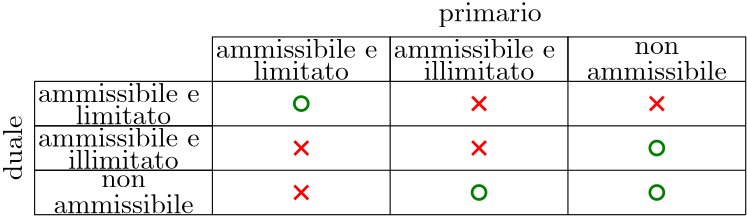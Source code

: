 <?xml version="1.0"?>
<!DOCTYPE ipe SYSTEM "ipe.dtd">
<ipe version="70218" creator="Ipe 7.2.28">
<info created="D:20250503191859" modified="D:20250503191859"/>
<ipestyle name="basic">
<symbol name="arrow/arc(spx)">
<path stroke="sym-stroke" fill="sym-stroke" pen="sym-pen">
0 0 m
-1 0.333 l
-1 -0.333 l
h
</path>
</symbol>
<symbol name="arrow/farc(spx)">
<path stroke="sym-stroke" fill="white" pen="sym-pen">
0 0 m
-1 0.333 l
-1 -0.333 l
h
</path>
</symbol>
<symbol name="arrow/ptarc(spx)">
<path stroke="sym-stroke" fill="sym-stroke" pen="sym-pen">
0 0 m
-1 0.333 l
-0.8 0 l
-1 -0.333 l
h
</path>
</symbol>
<symbol name="arrow/fptarc(spx)">
<path stroke="sym-stroke" fill="white" pen="sym-pen">
0 0 m
-1 0.333 l
-0.8 0 l
-1 -0.333 l
h
</path>
</symbol>
<symbol name="mark/circle(sx)" transformations="translations">
<path fill="sym-stroke">
0.6 0 0 0.6 0 0 e
0.4 0 0 0.4 0 0 e
</path>
</symbol>
<symbol name="mark/disk(sx)" transformations="translations">
<path fill="sym-stroke">
0.6 0 0 0.6 0 0 e
</path>
</symbol>
<symbol name="mark/fdisk(sfx)" transformations="translations">
<group>
<path fill="sym-fill">
0.5 0 0 0.5 0 0 e
</path>
<path fill="sym-stroke" fillrule="eofill">
0.6 0 0 0.6 0 0 e
0.4 0 0 0.4 0 0 e
</path>
</group>
</symbol>
<symbol name="mark/box(sx)" transformations="translations">
<path fill="sym-stroke" fillrule="eofill">
-0.6 -0.6 m
0.6 -0.6 l
0.6 0.6 l
-0.6 0.6 l
h
-0.4 -0.4 m
0.4 -0.4 l
0.4 0.4 l
-0.4 0.4 l
h
</path>
</symbol>
<symbol name="mark/square(sx)" transformations="translations">
<path fill="sym-stroke">
-0.6 -0.6 m
0.6 -0.6 l
0.6 0.6 l
-0.6 0.6 l
h
</path>
</symbol>
<symbol name="mark/fsquare(sfx)" transformations="translations">
<group>
<path fill="sym-fill">
-0.5 -0.5 m
0.5 -0.5 l
0.5 0.5 l
-0.5 0.5 l
h
</path>
<path fill="sym-stroke" fillrule="eofill">
-0.6 -0.6 m
0.6 -0.6 l
0.6 0.6 l
-0.6 0.6 l
h
-0.4 -0.4 m
0.4 -0.4 l
0.4 0.4 l
-0.4 0.4 l
h
</path>
</group>
</symbol>
<symbol name="mark/cross(sx)" transformations="translations">
<group>
<path fill="sym-stroke">
-0.43 -0.57 m
0.57 0.43 l
0.43 0.57 l
-0.57 -0.43 l
h
</path>
<path fill="sym-stroke">
-0.43 0.57 m
0.57 -0.43 l
0.43 -0.57 l
-0.57 0.43 l
h
</path>
</group>
</symbol>
<symbol name="arrow/fnormal(spx)">
<path stroke="sym-stroke" fill="white" pen="sym-pen">
0 0 m
-1 0.333 l
-1 -0.333 l
h
</path>
</symbol>
<symbol name="arrow/pointed(spx)">
<path stroke="sym-stroke" fill="sym-stroke" pen="sym-pen">
0 0 m
-1 0.333 l
-0.8 0 l
-1 -0.333 l
h
</path>
</symbol>
<symbol name="arrow/fpointed(spx)">
<path stroke="sym-stroke" fill="white" pen="sym-pen">
0 0 m
-1 0.333 l
-0.8 0 l
-1 -0.333 l
h
</path>
</symbol>
<symbol name="arrow/linear(spx)">
<path stroke="sym-stroke" pen="sym-pen">
-1 0.333 m
0 0 l
-1 -0.333 l
</path>
</symbol>
<symbol name="arrow/fdouble(spx)">
<path stroke="sym-stroke" fill="white" pen="sym-pen">
0 0 m
-1 0.333 l
-1 -0.333 l
h
-1 0 m
-2 0.333 l
-2 -0.333 l
h
</path>
</symbol>
<symbol name="arrow/double(spx)">
<path stroke="sym-stroke" fill="sym-stroke" pen="sym-pen">
0 0 m
-1 0.333 l
-1 -0.333 l
h
-1 0 m
-2 0.333 l
-2 -0.333 l
h
</path>
</symbol>
<symbol name="arrow/mid-normal(spx)">
<path stroke="sym-stroke" fill="sym-stroke" pen="sym-pen">
0.5 0 m
-0.5 0.333 l
-0.5 -0.333 l
h
</path>
</symbol>
<symbol name="arrow/mid-fnormal(spx)">
<path stroke="sym-stroke" fill="white" pen="sym-pen">
0.5 0 m
-0.5 0.333 l
-0.5 -0.333 l
h
</path>
</symbol>
<symbol name="arrow/mid-pointed(spx)">
<path stroke="sym-stroke" fill="sym-stroke" pen="sym-pen">
0.5 0 m
-0.5 0.333 l
-0.3 0 l
-0.5 -0.333 l
h
</path>
</symbol>
<symbol name="arrow/mid-fpointed(spx)">
<path stroke="sym-stroke" fill="white" pen="sym-pen">
0.5 0 m
-0.5 0.333 l
-0.3 0 l
-0.5 -0.333 l
h
</path>
</symbol>
<symbol name="arrow/mid-double(spx)">
<path stroke="sym-stroke" fill="sym-stroke" pen="sym-pen">
1 0 m
0 0.333 l
0 -0.333 l
h
0 0 m
-1 0.333 l
-1 -0.333 l
h
</path>
</symbol>
<symbol name="arrow/mid-fdouble(spx)">
<path stroke="sym-stroke" fill="white" pen="sym-pen">
1 0 m
0 0.333 l
0 -0.333 l
h
0 0 m
-1 0.333 l
-1 -0.333 l
h
</path>
</symbol>
<anglesize name="22.5 deg" value="22.5"/>
<anglesize name="30 deg" value="30"/>
<anglesize name="45 deg" value="45"/>
<anglesize name="60 deg" value="60"/>
<anglesize name="90 deg" value="90"/>
<arrowsize name="large" value="10"/>
<arrowsize name="small" value="5"/>
<arrowsize name="tiny" value="3"/>
<color name="blue" value="0 0 1"/>
<color name="brown" value="0.647 0.165 0.165"/>
<color name="darkblue" value="0 0 0.545"/>
<color name="darkcyan" value="0 0.545 0.545"/>
<color name="darkgray" value="0.663"/>
<color name="darkgreen" value="0 0.392 0"/>
<color name="darkmagenta" value="0.545 0 0.545"/>
<color name="darkorange" value="1 0.549 0"/>
<color name="darkred" value="0.545 0 0"/>
<color name="gold" value="1 0.843 0"/>
<color name="gray" value="0.745"/>
<color name="green" value="0 1 0"/>
<color name="lightblue" value="0.678 0.847 0.902"/>
<color name="lightcyan" value="0.878 1 1"/>
<color name="lightgray" value="0.827"/>
<color name="lightgreen" value="0.565 0.933 0.565"/>
<color name="lightyellow" value="1 1 0.878"/>
<color name="navy" value="0 0 0.502"/>
<color name="orange" value="1 0.647 0"/>
<color name="pink" value="1 0.753 0.796"/>
<color name="purple" value="0.627 0.125 0.941"/>
<color name="red" value="1 0 0"/>
<color name="seagreen" value="0.18 0.545 0.341"/>
<color name="turquoise" value="0.251 0.878 0.816"/>
<color name="violet" value="0.933 0.51 0.933"/>
<color name="yellow" value="1 1 0"/>
<dashstyle name="dash dot dotted" value="[4 2 1 2 1 2] 0"/>
<dashstyle name="dash dotted" value="[4 2 1 2] 0"/>
<dashstyle name="dashed" value="[4] 0"/>
<dashstyle name="dotted" value="[1 3] 0"/>
<gridsize name="10 pts (~3.5 mm)" value="10"/>
<gridsize name="14 pts (~5 mm)" value="14"/>
<gridsize name="16 pts (~6 mm)" value="16"/>
<gridsize name="20 pts (~7 mm)" value="20"/>
<gridsize name="28 pts (~10 mm)" value="28"/>
<gridsize name="32 pts (~12 mm)" value="32"/>
<gridsize name="4 pts" value="4"/>
<gridsize name="56 pts (~20 mm)" value="56"/>
<gridsize name="8 pts (~3 mm)" value="8"/>
<opacity name="10%" value="0.1"/>
<opacity name="30%" value="0.3"/>
<opacity name="50%" value="0.5"/>
<opacity name="75%" value="0.75"/>
<pen name="fat" value="1.2"/>
<pen name="heavier" value="0.8"/>
<pen name="ultrafat" value="2"/>
<symbolsize name="large" value="5"/>
<symbolsize name="small" value="2"/>
<symbolsize name="tiny" value="1.1"/>
<textsize name="Huge" value="\Huge"/>
<textsize name="LARGE" value="\LARGE"/>
<textsize name="Large" value="\Large"/>
<textsize name="footnote" value="\footnotesize"/>
<textsize name="huge" value="\huge"/>
<textsize name="large" value="\large"/>
<textsize name="script" value="\scriptsize"/>
<textsize name="small" value="\small"/>
<textsize name="tiny" value="\tiny"/>
<textstyle name="center" begin="\begin{center}" end="\end{center}"/>
<textstyle name="item" begin="\begin{itemize}\item{}" end="\end{itemize}"/>
<textstyle name="itemize" begin="\begin{itemize}" end="\end{itemize}"/>
<tiling name="falling" angle="-60" step="4" width="1"/>
<tiling name="rising" angle="30" step="4" width="1"/>
</ipestyle>
<page>
<layer name="alpha"/>
<view layers="alpha" active="alpha"/>
<text layer="alpha" matrix="1 0 0 1 -8 40" transformations="translations" pos="224 724" stroke="black" type="label" width="61.547" height="6.918" depth="0" halign="center" valign="center">ammissibile e </text>
<text matrix="1 0 0 1 -8 32" transformations="translations" pos="224 724" stroke="black" type="label" width="34.316" height="6.918" depth="0" halign="center" valign="center">limitato</text>
<path stroke="black">
184 768 m
184 752 l
248 752 l
248 768 l
h
</path>
<text matrix="1 0 0 1 56 40" transformations="translations" pos="224 724" stroke="black" type="label" width="61.547" height="6.918" depth="0" halign="center" valign="center">ammissibile e </text>
<text matrix="1 0 0 1 56 32" transformations="translations" pos="224 724" stroke="black" type="label" width="39.851" height="6.918" depth="0" halign="center" valign="center">illimitato</text>
<path matrix="1 0 0 1 64 0" stroke="black">
184 768 m
184 752 l
248 752 l
248 768 l
h
</path>
<text matrix="1 0 0 1 120 40" transformations="translations" pos="224 724" stroke="black" type="label" width="16.051" height="4.289" depth="0" halign="center" valign="center">non</text>
<text matrix="1 0 0 1 120 32" transformations="translations" pos="224 724" stroke="black" type="label" width="50.477" height="6.918" depth="0" halign="center" valign="center">ammissibile</text>
<path matrix="1 0 0 1 128 0" stroke="black">
184 768 m
184 752 l
248 752 l
248 768 l
h
</path>
<text matrix="1 0 0 1 -72 24" transformations="translations" pos="224 724" stroke="black" type="label" width="61.547" height="6.918" depth="0" halign="center" valign="center">ammissibile e </text>
<text matrix="1 0 0 1 -72 16" transformations="translations" pos="224 724" stroke="black" type="label" width="34.316" height="6.918" depth="0" halign="center" valign="center">limitato</text>
<path matrix="1 0 0 1 -64 -16" stroke="black">
184 768 m
184 752 l
248 752 l
248 768 l
h
</path>
<text matrix="1 0 0 1 -72 8" transformations="translations" pos="224 724" stroke="black" type="label" width="61.547" height="6.918" depth="0" halign="center" valign="center">ammissibile e </text>
<text matrix="1 0 0 1 -72 0" transformations="translations" pos="224 724" stroke="black" type="label" width="39.851" height="6.918" depth="0" halign="center" valign="center">illimitato</text>
<path matrix="1 0 0 1 -64 -32" stroke="black">
184 768 m
184 752 l
248 752 l
248 768 l
h
</path>
<text matrix="1 0 0 1 -72 -8" transformations="translations" pos="224 724" stroke="black" type="label" width="16.051" height="4.289" depth="0" halign="center" valign="center">non</text>
<text matrix="1 0 0 1 -72 -16" transformations="translations" pos="224 724" stroke="black" type="label" width="50.477" height="6.918" depth="0" halign="center" valign="center">ammissibile</text>
<path matrix="1 0 0 1 -64 -48" stroke="black">
184 768 m
184 752 l
248 752 l
248 768 l
h
</path>
<text matrix="1 0 0 1 60 52" transformations="translations" pos="224 724" stroke="black" type="label" width="37.139" height="6.661" depth="1.93" halign="center" valign="center">primario</text>
<text matrix="-0 1 -1 -0 836 504" pos="224 724" stroke="black" type="label" width="23.246" height="6.918" depth="0" halign="center" valign="center">duale</text>
<path stroke="black">
184 704 m
376 704 l
</path>
<path stroke="black">
376 752 m
376 704 l
</path>
<path stroke="black">
312 752 m
312 704 l
</path>
<path stroke="black">
248 752 m
248 704 l
</path>
<path stroke="black">
184 736 m
376 736 l
</path>
<path stroke="black">
184 720 m
376 720 l
</path>
<use name="mark/cross(sx)" pos="216 728" size="large" stroke="1 0 0"/>
<use name="mark/cross(sx)" pos="216 712" size="large" stroke="1 0 0"/>
<use name="mark/cross(sx)" pos="344 744" size="large" stroke="1 0 0"/>
<use name="mark/cross(sx)" pos="280 728" size="large" stroke="1 0 0"/>
<use name="mark/cross(sx)" pos="280 744" size="large" stroke="1 0 0"/>
<use name="mark/circle(sx)" pos="216 744" size="large" stroke="0 0.502 0"/>
<use matrix="1 0 0 1 64 -32" name="mark/circle(sx)" pos="216 744" size="large" stroke="0 0.502 0"/>
<use matrix="1 0 0 1 128 -32" name="mark/circle(sx)" pos="216 744" size="large" stroke="0 0.502 0"/>
<use matrix="1 0 0 1 128 -16" name="mark/circle(sx)" pos="216 744" size="large" stroke="0 0.502 0"/>
</page>
</ipe>
